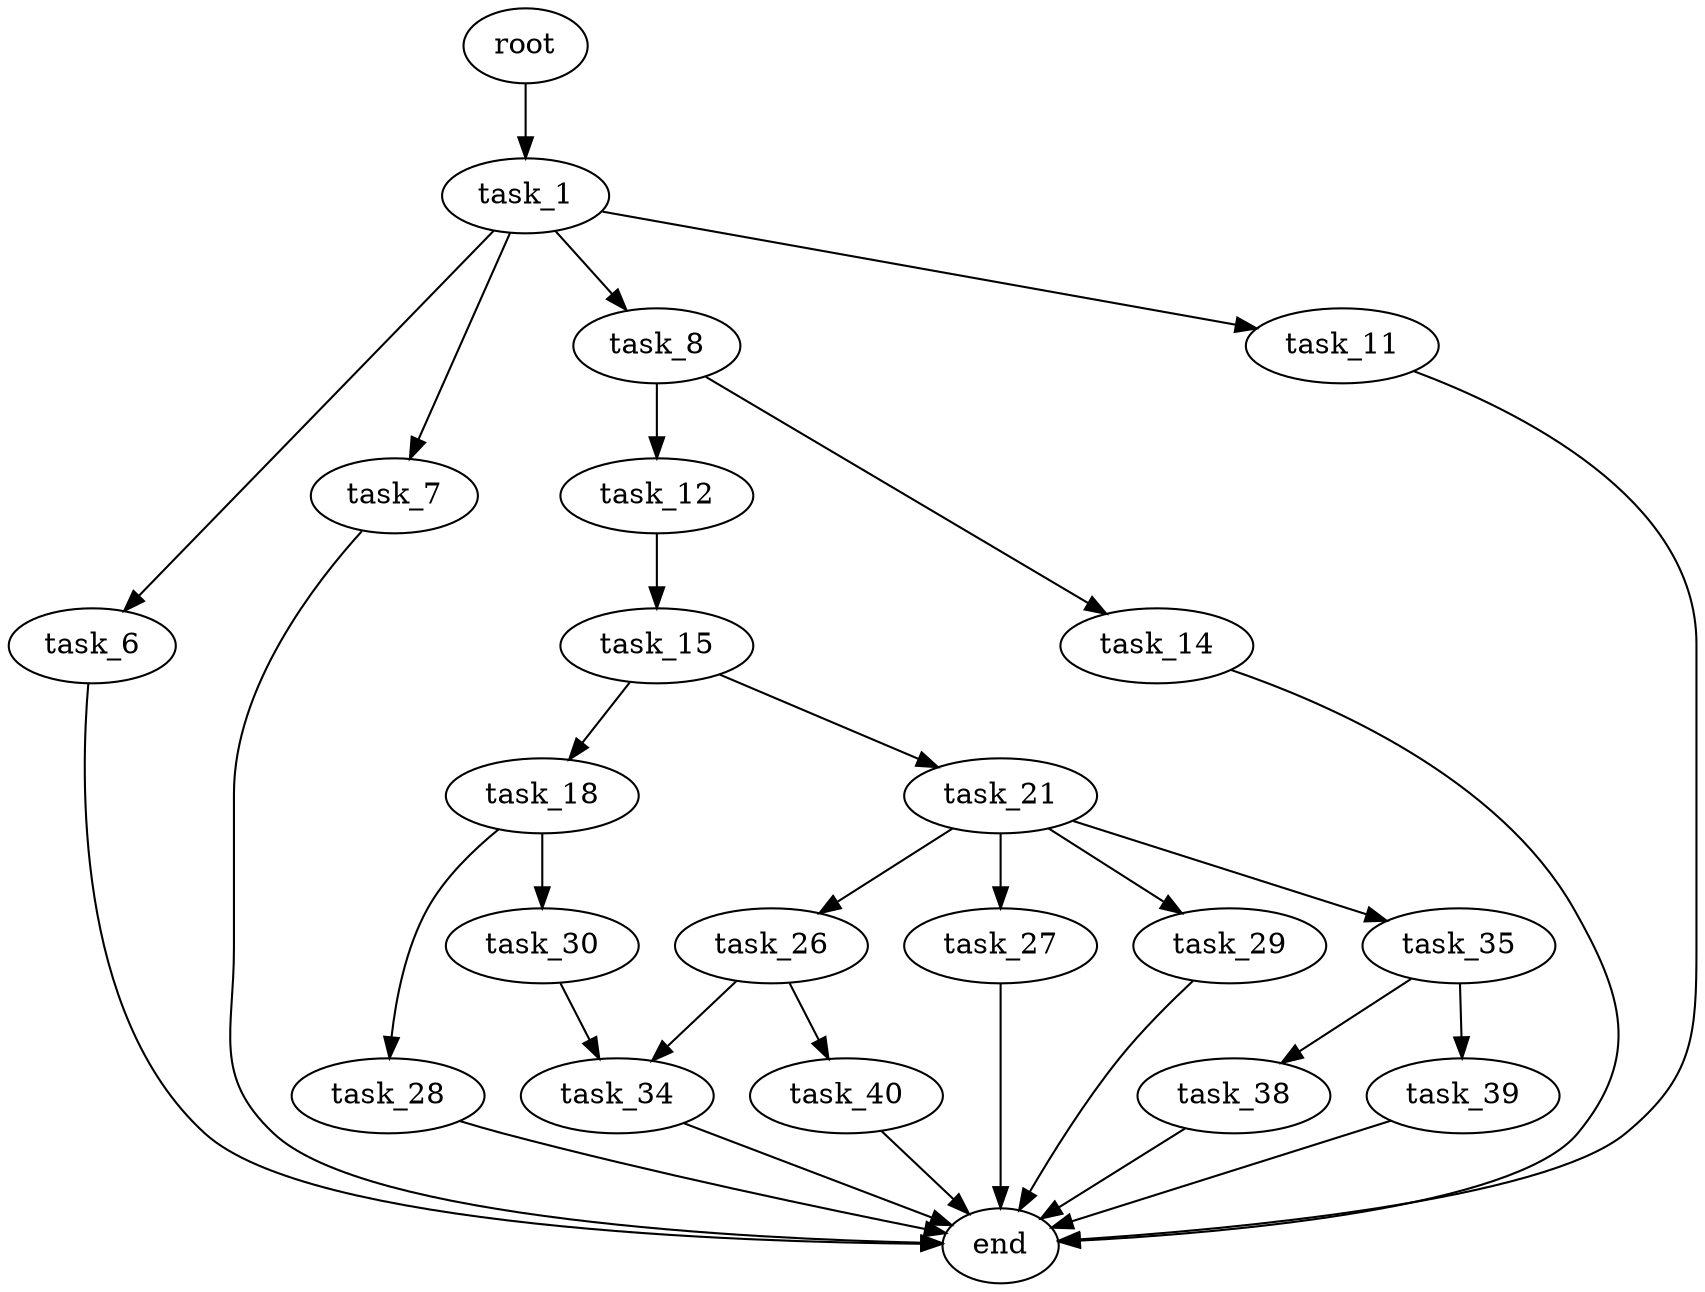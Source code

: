 digraph G {
  root [size="0.000000"];
  task_1 [size="28991029248.000000"];
  task_6 [size="369207955513.000000"];
  task_7 [size="782757789696.000000"];
  task_8 [size="39995095919.000000"];
  task_11 [size="98921130276.000000"];
  end [size="0.000000"];
  task_12 [size="549755813888.000000"];
  task_14 [size="31239853003.000000"];
  task_15 [size="158551408061.000000"];
  task_18 [size="1918722969.000000"];
  task_21 [size="1073741824000.000000"];
  task_28 [size="549755813888.000000"];
  task_30 [size="1640281069.000000"];
  task_26 [size="18381341330.000000"];
  task_27 [size="6484790116.000000"];
  task_29 [size="74769332296.000000"];
  task_35 [size="21729487725.000000"];
  task_34 [size="666189282044.000000"];
  task_40 [size="23868085868.000000"];
  task_38 [size="402047570354.000000"];
  task_39 [size="35420644601.000000"];

  root -> task_1 [size="1.000000"];
  task_1 -> task_6 [size="75497472.000000"];
  task_1 -> task_7 [size="75497472.000000"];
  task_1 -> task_8 [size="75497472.000000"];
  task_1 -> task_11 [size="75497472.000000"];
  task_6 -> end [size="1.000000"];
  task_7 -> end [size="1.000000"];
  task_8 -> task_12 [size="679477248.000000"];
  task_8 -> task_14 [size="679477248.000000"];
  task_11 -> end [size="1.000000"];
  task_12 -> task_15 [size="536870912.000000"];
  task_14 -> end [size="1.000000"];
  task_15 -> task_18 [size="411041792.000000"];
  task_15 -> task_21 [size="411041792.000000"];
  task_18 -> task_28 [size="33554432.000000"];
  task_18 -> task_30 [size="33554432.000000"];
  task_21 -> task_26 [size="838860800.000000"];
  task_21 -> task_27 [size="838860800.000000"];
  task_21 -> task_29 [size="838860800.000000"];
  task_21 -> task_35 [size="838860800.000000"];
  task_28 -> end [size="1.000000"];
  task_30 -> task_34 [size="33554432.000000"];
  task_26 -> task_34 [size="33554432.000000"];
  task_26 -> task_40 [size="33554432.000000"];
  task_27 -> end [size="1.000000"];
  task_29 -> end [size="1.000000"];
  task_35 -> task_38 [size="411041792.000000"];
  task_35 -> task_39 [size="411041792.000000"];
  task_34 -> end [size="1.000000"];
  task_40 -> end [size="1.000000"];
  task_38 -> end [size="1.000000"];
  task_39 -> end [size="1.000000"];
}
